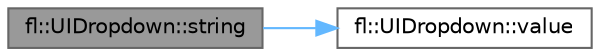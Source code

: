 digraph "fl::UIDropdown::string"
{
 // INTERACTIVE_SVG=YES
 // LATEX_PDF_SIZE
  bgcolor="transparent";
  edge [fontname=Helvetica,fontsize=10,labelfontname=Helvetica,labelfontsize=10];
  node [fontname=Helvetica,fontsize=10,shape=box,height=0.2,width=0.4];
  rankdir="LR";
  Node1 [id="Node000001",label="fl::UIDropdown::string",height=0.2,width=0.4,color="gray40", fillcolor="grey60", style="filled", fontcolor="black",tooltip=" "];
  Node1 -> Node2 [id="edge1_Node000001_Node000002",color="steelblue1",style="solid",tooltip=" "];
  Node2 [id="Node000002",label="fl::UIDropdown::value",height=0.2,width=0.4,color="grey40", fillcolor="white", style="filled",URL="$d1/dc6/classfl_1_1_u_i_dropdown_a9abcfc4ef01136f5581a32e48d1130dd.html#a9abcfc4ef01136f5581a32e48d1130dd",tooltip=" "];
}
